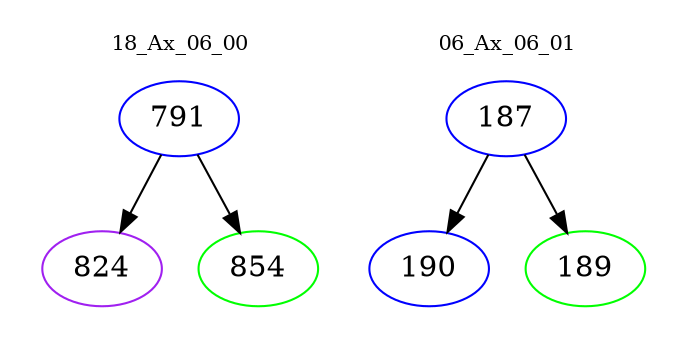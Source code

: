 digraph{
subgraph cluster_0 {
color = white
label = "18_Ax_06_00";
fontsize=10;
T0_791 [label="791", color="blue"]
T0_791 -> T0_824 [color="black"]
T0_824 [label="824", color="purple"]
T0_791 -> T0_854 [color="black"]
T0_854 [label="854", color="green"]
}
subgraph cluster_1 {
color = white
label = "06_Ax_06_01";
fontsize=10;
T1_187 [label="187", color="blue"]
T1_187 -> T1_190 [color="black"]
T1_190 [label="190", color="blue"]
T1_187 -> T1_189 [color="black"]
T1_189 [label="189", color="green"]
}
}
